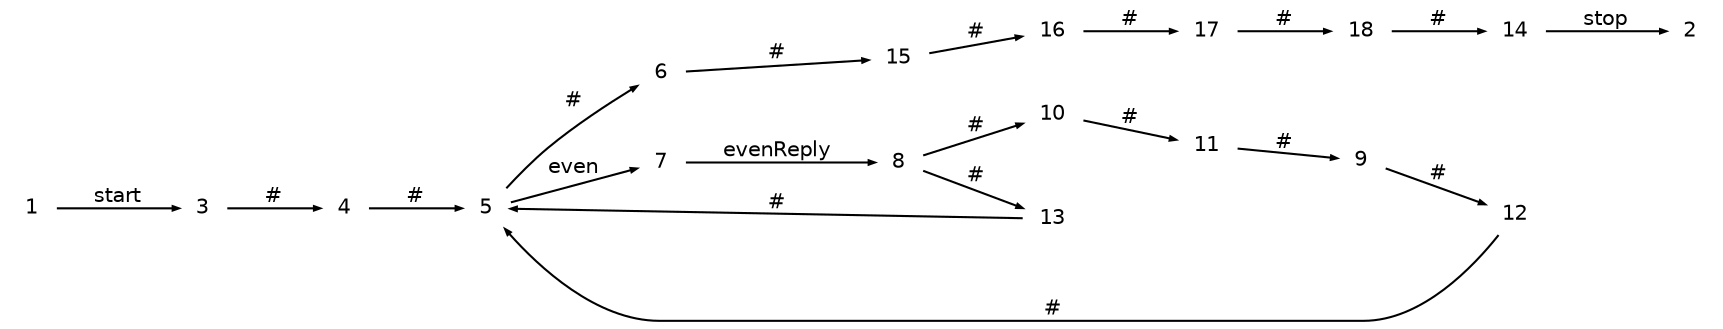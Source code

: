 digraph g
{
   graph [rankdir=LR];
   edge [arrowsize=0.3,fontsize=10,fontname=Helvetica];
   node [shape=plaintext,width=.3,height=.2,fontsize=10,fontname=Helvetica];
   1->3 [label="start"];
   3->4 [label="#"];
   4->5 [label="#"];
   5->6 [label="#"];
   5->7 [label="even"];
   6->15 [label="#"];
   7->8 [label="evenReply"];
   8->10 [label="#"];
   8->13 [label="#"];
   9->12 [label="#"];
   10->11 [label="#"];
   11->9 [label="#"];
   12->5 [label="#"];
   13->5 [label="#"];
   14->2 [label="stop"];
   15->16 [label="#"];
   16->17 [label="#"];
   17->18 [label="#"];
   18->14 [label="#"];
}
